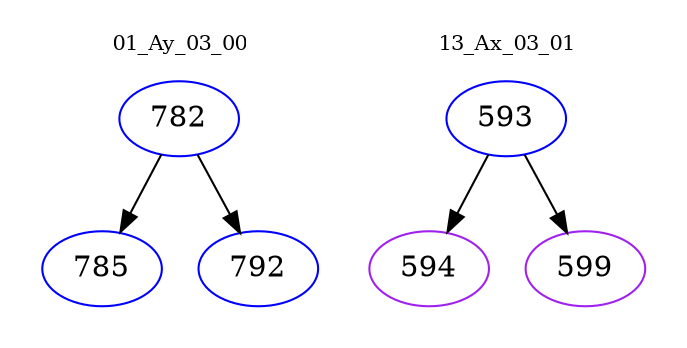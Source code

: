 digraph{
subgraph cluster_0 {
color = white
label = "01_Ay_03_00";
fontsize=10;
T0_782 [label="782", color="blue"]
T0_782 -> T0_785 [color="black"]
T0_785 [label="785", color="blue"]
T0_782 -> T0_792 [color="black"]
T0_792 [label="792", color="blue"]
}
subgraph cluster_1 {
color = white
label = "13_Ax_03_01";
fontsize=10;
T1_593 [label="593", color="blue"]
T1_593 -> T1_594 [color="black"]
T1_594 [label="594", color="purple"]
T1_593 -> T1_599 [color="black"]
T1_599 [label="599", color="purple"]
}
}
